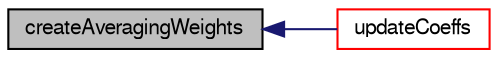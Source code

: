 digraph "createAveragingWeights"
{
  bgcolor="transparent";
  edge [fontname="FreeSans",fontsize="10",labelfontname="FreeSans",labelfontsize="10"];
  node [fontname="FreeSans",fontsize="10",shape=record];
  rankdir="LR";
  Node791 [label="createAveragingWeights",height=0.2,width=0.4,color="black", fillcolor="grey75", style="filled", fontcolor="black"];
  Node791 -> Node792 [dir="back",color="midnightblue",fontsize="10",style="solid",fontname="FreeSans"];
  Node792 [label="updateCoeffs",height=0.2,width=0.4,color="red",URL="$a30726.html#a7e24eafac629d3733181cd942d4c902f",tooltip="Update the coefficients associated with the patch field. "];
}
